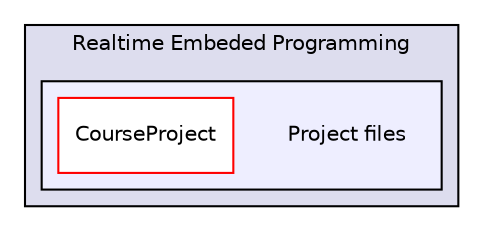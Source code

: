digraph "E:/Glasgow Course Works/Realtime Embeded Programming/Project files" {
  compound=true
  node [ fontsize="10", fontname="Helvetica"];
  edge [ labelfontsize="10", labelfontname="Helvetica"];
  subgraph clusterdir_0de5b3cfa57f7af3a06cda61aa545a48 {
    graph [ bgcolor="#ddddee", pencolor="black", label="Realtime Embeded Programming" fontname="Helvetica", fontsize="10", URL="dir_0de5b3cfa57f7af3a06cda61aa545a48.html"]
  subgraph clusterdir_44383f636653fc79aa86a9fe8a59c743 {
    graph [ bgcolor="#eeeeff", pencolor="black", label="" URL="dir_44383f636653fc79aa86a9fe8a59c743.html"];
    dir_44383f636653fc79aa86a9fe8a59c743 [shape=plaintext label="Project files"];
    dir_d2e777da32129d0916c133da14d58dc0 [shape=box label="CourseProject" color="red" fillcolor="white" style="filled" URL="dir_d2e777da32129d0916c133da14d58dc0.html"];
  }
  }
}
